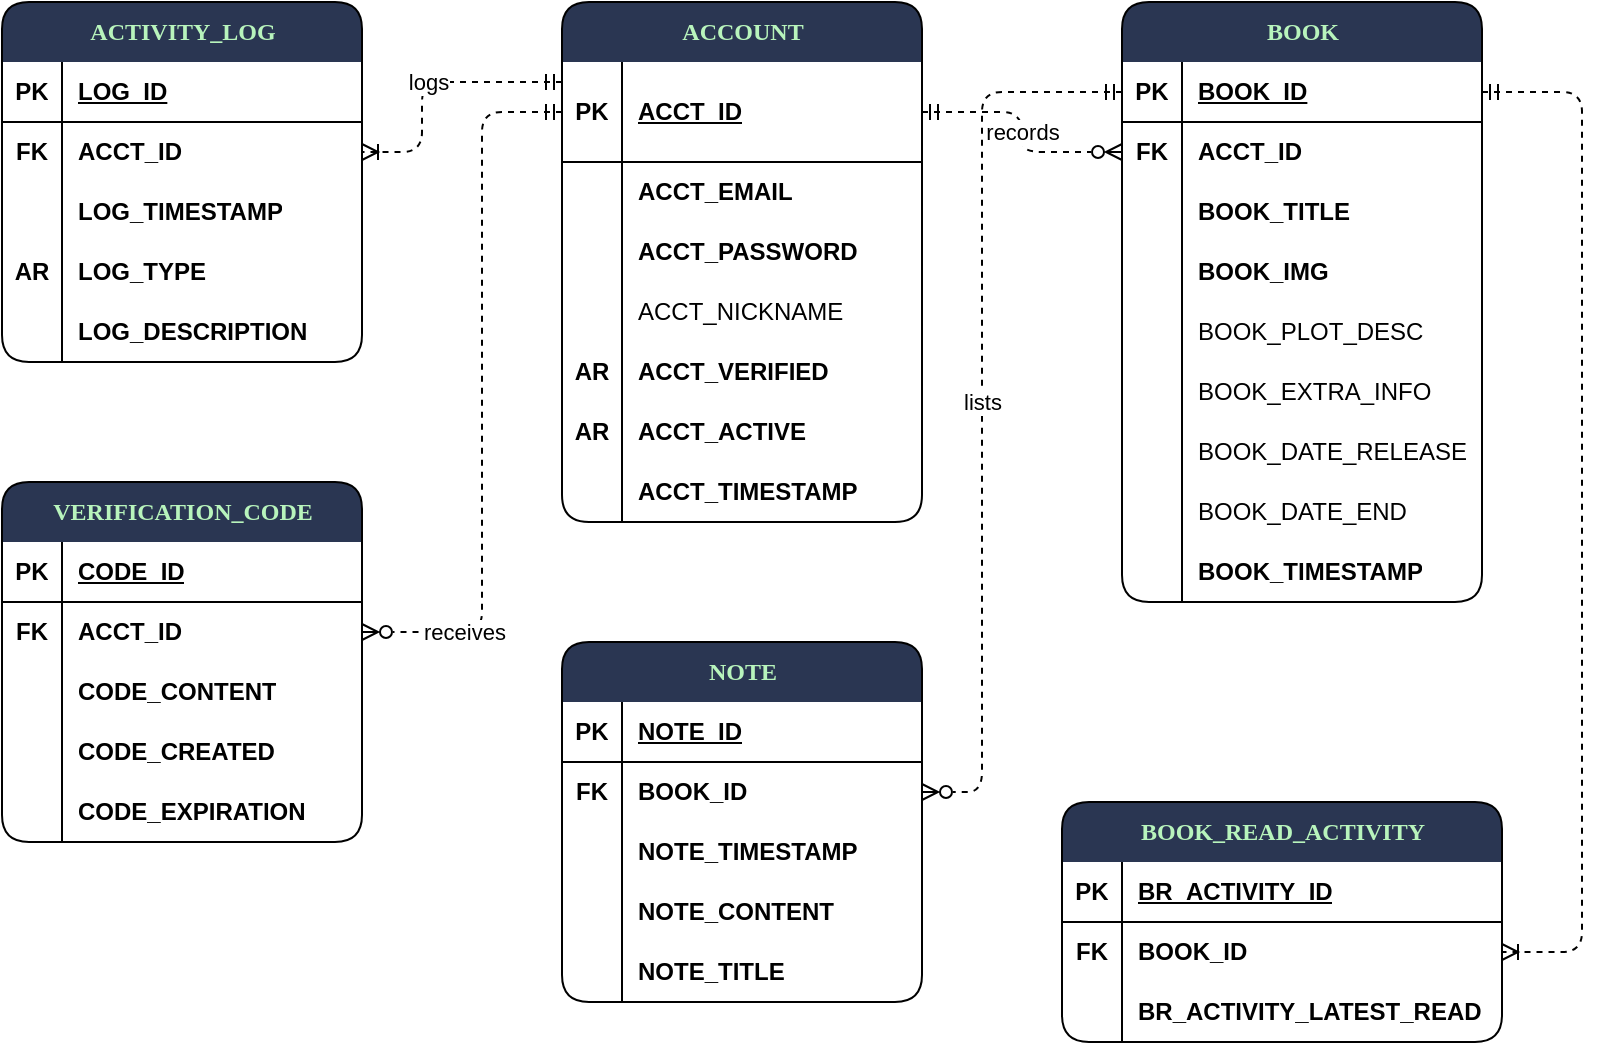 <mxfile version="28.0.9">
  <diagram name="Page-1" id="4rOthq3Gf1K_89cz8c5n">
    <mxGraphModel dx="1426" dy="749" grid="1" gridSize="10" guides="1" tooltips="1" connect="1" arrows="1" fold="1" page="1" pageScale="1" pageWidth="850" pageHeight="1100" math="0" shadow="0">
      <root>
        <mxCell id="0" />
        <mxCell id="1" parent="0" />
        <mxCell id="Sska3qX-rQWw_iCQajNb-1" value="ACCOUNT" style="shape=table;startSize=30;container=1;collapsible=1;childLayout=tableLayout;fixedRows=1;rowLines=0;fontStyle=1;align=center;resizeLast=1;html=1;fillColor=#2A3652;fontColor=#B8F4BC;labelBackgroundColor=none;labelBorderColor=none;swimlaneFillColor=none;rounded=1;shadow=0;fillStyle=solid;swimlaneLine=0;fontFamily=Poppins;fontSource=https%3A%2F%2Ffonts.googleapis.com%2Fcss%3Ffamily%3DPoppins;" parent="1" vertex="1">
          <mxGeometry x="320" y="40" width="180" height="260" as="geometry" />
        </mxCell>
        <mxCell id="Sska3qX-rQWw_iCQajNb-2" value="" style="shape=tableRow;horizontal=0;startSize=0;swimlaneHead=0;swimlaneBody=0;fillColor=none;collapsible=0;dropTarget=0;points=[[0,0.5],[1,0.5]];portConstraint=eastwest;top=0;left=0;right=0;bottom=1;swimlaneFillColor=none;" parent="Sska3qX-rQWw_iCQajNb-1" vertex="1">
          <mxGeometry y="30" width="180" height="50" as="geometry" />
        </mxCell>
        <mxCell id="Sska3qX-rQWw_iCQajNb-3" value="PK" style="shape=partialRectangle;connectable=0;fillColor=none;top=0;left=0;bottom=0;right=0;fontStyle=1;overflow=hidden;whiteSpace=wrap;html=1;swimlaneFillColor=none;" parent="Sska3qX-rQWw_iCQajNb-2" vertex="1">
          <mxGeometry width="30" height="50" as="geometry">
            <mxRectangle width="30" height="50" as="alternateBounds" />
          </mxGeometry>
        </mxCell>
        <mxCell id="Sska3qX-rQWw_iCQajNb-4" value="ACCT_ID" style="shape=partialRectangle;connectable=0;fillColor=none;top=0;left=0;bottom=0;right=0;align=left;spacingLeft=6;fontStyle=5;overflow=hidden;whiteSpace=wrap;html=1;swimlaneFillColor=none;" parent="Sska3qX-rQWw_iCQajNb-2" vertex="1">
          <mxGeometry x="30" width="150" height="50" as="geometry">
            <mxRectangle width="150" height="50" as="alternateBounds" />
          </mxGeometry>
        </mxCell>
        <mxCell id="Sska3qX-rQWw_iCQajNb-8" value="" style="shape=tableRow;horizontal=0;startSize=0;swimlaneHead=0;swimlaneBody=0;fillColor=none;collapsible=0;dropTarget=0;points=[[0,0.5],[1,0.5]];portConstraint=eastwest;top=0;left=0;right=0;bottom=0;swimlaneFillColor=none;" parent="Sska3qX-rQWw_iCQajNb-1" vertex="1">
          <mxGeometry y="80" width="180" height="30" as="geometry" />
        </mxCell>
        <mxCell id="Sska3qX-rQWw_iCQajNb-9" value="" style="shape=partialRectangle;connectable=0;fillColor=none;top=0;left=0;bottom=0;right=0;editable=1;overflow=hidden;whiteSpace=wrap;html=1;swimlaneFillColor=none;" parent="Sska3qX-rQWw_iCQajNb-8" vertex="1">
          <mxGeometry width="30" height="30" as="geometry">
            <mxRectangle width="30" height="30" as="alternateBounds" />
          </mxGeometry>
        </mxCell>
        <mxCell id="Sska3qX-rQWw_iCQajNb-10" value="ACCT_EMAIL" style="shape=partialRectangle;connectable=0;fillColor=none;top=0;left=0;bottom=0;right=0;align=left;spacingLeft=6;overflow=hidden;whiteSpace=wrap;html=1;swimlaneFillColor=none;fontStyle=1" parent="Sska3qX-rQWw_iCQajNb-8" vertex="1">
          <mxGeometry x="30" width="150" height="30" as="geometry">
            <mxRectangle width="150" height="30" as="alternateBounds" />
          </mxGeometry>
        </mxCell>
        <mxCell id="Sska3qX-rQWw_iCQajNb-11" value="" style="shape=tableRow;horizontal=0;startSize=0;swimlaneHead=0;swimlaneBody=0;fillColor=none;collapsible=0;dropTarget=0;points=[[0,0.5],[1,0.5]];portConstraint=eastwest;top=0;left=0;right=0;bottom=0;swimlaneFillColor=none;" parent="Sska3qX-rQWw_iCQajNb-1" vertex="1">
          <mxGeometry y="110" width="180" height="30" as="geometry" />
        </mxCell>
        <mxCell id="Sska3qX-rQWw_iCQajNb-12" value="" style="shape=partialRectangle;connectable=0;fillColor=none;top=0;left=0;bottom=0;right=0;editable=1;overflow=hidden;whiteSpace=wrap;html=1;swimlaneFillColor=none;" parent="Sska3qX-rQWw_iCQajNb-11" vertex="1">
          <mxGeometry width="30" height="30" as="geometry">
            <mxRectangle width="30" height="30" as="alternateBounds" />
          </mxGeometry>
        </mxCell>
        <mxCell id="Sska3qX-rQWw_iCQajNb-13" value="ACCT_PASSWORD" style="shape=partialRectangle;connectable=0;fillColor=none;top=0;left=0;bottom=0;right=0;align=left;spacingLeft=6;overflow=hidden;whiteSpace=wrap;html=1;swimlaneFillColor=none;fontStyle=1" parent="Sska3qX-rQWw_iCQajNb-11" vertex="1">
          <mxGeometry x="30" width="150" height="30" as="geometry">
            <mxRectangle width="150" height="30" as="alternateBounds" />
          </mxGeometry>
        </mxCell>
        <mxCell id="Sska3qX-rQWw_iCQajNb-14" value="" style="shape=tableRow;horizontal=0;startSize=0;swimlaneHead=0;swimlaneBody=0;fillColor=none;collapsible=0;dropTarget=0;points=[[0,0.5],[1,0.5]];portConstraint=eastwest;top=0;left=0;right=0;bottom=0;swimlaneFillColor=none;fontStyle=1" parent="Sska3qX-rQWw_iCQajNb-1" vertex="1">
          <mxGeometry y="140" width="180" height="30" as="geometry" />
        </mxCell>
        <mxCell id="Sska3qX-rQWw_iCQajNb-15" value="" style="shape=partialRectangle;connectable=0;fillColor=none;top=0;left=0;bottom=0;right=0;editable=1;overflow=hidden;whiteSpace=wrap;html=1;swimlaneFillColor=none;" parent="Sska3qX-rQWw_iCQajNb-14" vertex="1">
          <mxGeometry width="30" height="30" as="geometry">
            <mxRectangle width="30" height="30" as="alternateBounds" />
          </mxGeometry>
        </mxCell>
        <mxCell id="Sska3qX-rQWw_iCQajNb-16" value="&lt;span style=&quot;font-weight: normal;&quot;&gt;ACCT_NICKNAME&lt;/span&gt;" style="shape=partialRectangle;connectable=0;fillColor=none;top=0;left=0;bottom=0;right=0;align=left;spacingLeft=6;overflow=hidden;whiteSpace=wrap;html=1;swimlaneFillColor=none;fontStyle=1" parent="Sska3qX-rQWw_iCQajNb-14" vertex="1">
          <mxGeometry x="30" width="150" height="30" as="geometry">
            <mxRectangle width="150" height="30" as="alternateBounds" />
          </mxGeometry>
        </mxCell>
        <mxCell id="Sska3qX-rQWw_iCQajNb-17" value="" style="shape=tableRow;horizontal=0;startSize=0;swimlaneHead=0;swimlaneBody=0;fillColor=none;collapsible=0;dropTarget=0;points=[[0,0.5],[1,0.5]];portConstraint=eastwest;top=0;left=0;right=0;bottom=0;swimlaneFillColor=none;" parent="Sska3qX-rQWw_iCQajNb-1" vertex="1">
          <mxGeometry y="170" width="180" height="30" as="geometry" />
        </mxCell>
        <mxCell id="Sska3qX-rQWw_iCQajNb-18" value="&lt;b&gt;AR&lt;/b&gt;" style="shape=partialRectangle;connectable=0;fillColor=none;top=0;left=0;bottom=0;right=0;editable=1;overflow=hidden;whiteSpace=wrap;html=1;swimlaneFillColor=none;" parent="Sska3qX-rQWw_iCQajNb-17" vertex="1">
          <mxGeometry width="30" height="30" as="geometry">
            <mxRectangle width="30" height="30" as="alternateBounds" />
          </mxGeometry>
        </mxCell>
        <mxCell id="Sska3qX-rQWw_iCQajNb-19" value="ACCT_VERIFIED" style="shape=partialRectangle;connectable=0;fillColor=none;top=0;left=0;bottom=0;right=0;align=left;spacingLeft=6;overflow=hidden;whiteSpace=wrap;html=1;swimlaneFillColor=none;fontStyle=1" parent="Sska3qX-rQWw_iCQajNb-17" vertex="1">
          <mxGeometry x="30" width="150" height="30" as="geometry">
            <mxRectangle width="150" height="30" as="alternateBounds" />
          </mxGeometry>
        </mxCell>
        <mxCell id="SPomypxkxBugIolyQQ_8-1" value="" style="shape=tableRow;horizontal=0;startSize=0;swimlaneHead=0;swimlaneBody=0;fillColor=none;collapsible=0;dropTarget=0;points=[[0,0.5],[1,0.5]];portConstraint=eastwest;top=0;left=0;right=0;bottom=0;swimlaneFillColor=none;" parent="Sska3qX-rQWw_iCQajNb-1" vertex="1">
          <mxGeometry y="200" width="180" height="30" as="geometry" />
        </mxCell>
        <mxCell id="SPomypxkxBugIolyQQ_8-2" value="&lt;b&gt;AR&lt;/b&gt;" style="shape=partialRectangle;connectable=0;fillColor=none;top=0;left=0;bottom=0;right=0;editable=1;overflow=hidden;whiteSpace=wrap;html=1;swimlaneFillColor=none;" parent="SPomypxkxBugIolyQQ_8-1" vertex="1">
          <mxGeometry width="30" height="30" as="geometry">
            <mxRectangle width="30" height="30" as="alternateBounds" />
          </mxGeometry>
        </mxCell>
        <mxCell id="SPomypxkxBugIolyQQ_8-3" value="ACCT_ACTIVE" style="shape=partialRectangle;connectable=0;fillColor=none;top=0;left=0;bottom=0;right=0;align=left;spacingLeft=6;overflow=hidden;whiteSpace=wrap;html=1;swimlaneFillColor=none;fontStyle=1" parent="SPomypxkxBugIolyQQ_8-1" vertex="1">
          <mxGeometry x="30" width="150" height="30" as="geometry">
            <mxRectangle width="150" height="30" as="alternateBounds" />
          </mxGeometry>
        </mxCell>
        <mxCell id="Sska3qX-rQWw_iCQajNb-20" value="" style="shape=tableRow;horizontal=0;startSize=0;swimlaneHead=0;swimlaneBody=0;fillColor=none;collapsible=0;dropTarget=0;points=[[0,0.5],[1,0.5]];portConstraint=eastwest;top=0;left=0;right=0;bottom=0;swimlaneFillColor=none;" parent="Sska3qX-rQWw_iCQajNb-1" vertex="1">
          <mxGeometry y="230" width="180" height="30" as="geometry" />
        </mxCell>
        <mxCell id="Sska3qX-rQWw_iCQajNb-21" value="" style="shape=partialRectangle;connectable=0;fillColor=none;top=0;left=0;bottom=0;right=0;editable=1;overflow=hidden;whiteSpace=wrap;html=1;swimlaneFillColor=none;" parent="Sska3qX-rQWw_iCQajNb-20" vertex="1">
          <mxGeometry width="30" height="30" as="geometry">
            <mxRectangle width="30" height="30" as="alternateBounds" />
          </mxGeometry>
        </mxCell>
        <mxCell id="Sska3qX-rQWw_iCQajNb-22" value="ACCT_TIMESTAMP" style="shape=partialRectangle;connectable=0;fillColor=none;top=0;left=0;bottom=0;right=0;align=left;spacingLeft=6;overflow=hidden;whiteSpace=wrap;html=1;swimlaneFillColor=none;fontStyle=1" parent="Sska3qX-rQWw_iCQajNb-20" vertex="1">
          <mxGeometry x="30" width="150" height="30" as="geometry">
            <mxRectangle width="150" height="30" as="alternateBounds" />
          </mxGeometry>
        </mxCell>
        <mxCell id="Sska3qX-rQWw_iCQajNb-32" value="VERIFICATION_CODE" style="shape=table;startSize=30;container=1;collapsible=1;childLayout=tableLayout;fixedRows=1;rowLines=0;fontStyle=1;align=center;resizeLast=1;html=1;fillColor=#2A3652;fontColor=#B8F4BC;labelBackgroundColor=none;labelBorderColor=none;swimlaneFillColor=none;rounded=1;shadow=0;fillStyle=solid;swimlaneLine=0;fontFamily=Poppins;fontSource=https%3A%2F%2Ffonts.googleapis.com%2Fcss%3Ffamily%3DPoppins;" parent="1" vertex="1">
          <mxGeometry x="40" y="280" width="180" height="180" as="geometry" />
        </mxCell>
        <mxCell id="Sska3qX-rQWw_iCQajNb-33" value="" style="shape=tableRow;horizontal=0;startSize=0;swimlaneHead=0;swimlaneBody=0;fillColor=none;collapsible=0;dropTarget=0;points=[[0,0.5],[1,0.5]];portConstraint=eastwest;top=0;left=0;right=0;bottom=1;swimlaneFillColor=none;" parent="Sska3qX-rQWw_iCQajNb-32" vertex="1">
          <mxGeometry y="30" width="180" height="30" as="geometry" />
        </mxCell>
        <mxCell id="Sska3qX-rQWw_iCQajNb-34" value="PK" style="shape=partialRectangle;connectable=0;fillColor=none;top=0;left=0;bottom=0;right=0;fontStyle=1;overflow=hidden;whiteSpace=wrap;html=1;swimlaneFillColor=none;" parent="Sska3qX-rQWw_iCQajNb-33" vertex="1">
          <mxGeometry width="30" height="30" as="geometry">
            <mxRectangle width="30" height="30" as="alternateBounds" />
          </mxGeometry>
        </mxCell>
        <mxCell id="Sska3qX-rQWw_iCQajNb-35" value="CODE_ID" style="shape=partialRectangle;connectable=0;fillColor=none;top=0;left=0;bottom=0;right=0;align=left;spacingLeft=6;fontStyle=5;overflow=hidden;whiteSpace=wrap;html=1;swimlaneFillColor=none;" parent="Sska3qX-rQWw_iCQajNb-33" vertex="1">
          <mxGeometry x="30" width="150" height="30" as="geometry">
            <mxRectangle width="150" height="30" as="alternateBounds" />
          </mxGeometry>
        </mxCell>
        <mxCell id="Sska3qX-rQWw_iCQajNb-36" value="" style="shape=tableRow;horizontal=0;startSize=0;swimlaneHead=0;swimlaneBody=0;fillColor=none;collapsible=0;dropTarget=0;points=[[0,0.5],[1,0.5]];portConstraint=eastwest;top=0;left=0;right=0;bottom=0;swimlaneFillColor=none;" parent="Sska3qX-rQWw_iCQajNb-32" vertex="1">
          <mxGeometry y="60" width="180" height="30" as="geometry" />
        </mxCell>
        <mxCell id="Sska3qX-rQWw_iCQajNb-37" value="&lt;b&gt;FK&lt;/b&gt;" style="shape=partialRectangle;connectable=0;fillColor=none;top=0;left=0;bottom=0;right=0;editable=1;overflow=hidden;whiteSpace=wrap;html=1;swimlaneFillColor=none;" parent="Sska3qX-rQWw_iCQajNb-36" vertex="1">
          <mxGeometry width="30" height="30" as="geometry">
            <mxRectangle width="30" height="30" as="alternateBounds" />
          </mxGeometry>
        </mxCell>
        <mxCell id="Sska3qX-rQWw_iCQajNb-38" value="&lt;b&gt;ACCT_ID&lt;/b&gt;" style="shape=partialRectangle;connectable=0;fillColor=none;top=0;left=0;bottom=0;right=0;align=left;spacingLeft=6;overflow=hidden;whiteSpace=wrap;html=1;swimlaneFillColor=none;" parent="Sska3qX-rQWw_iCQajNb-36" vertex="1">
          <mxGeometry x="30" width="150" height="30" as="geometry">
            <mxRectangle width="150" height="30" as="alternateBounds" />
          </mxGeometry>
        </mxCell>
        <mxCell id="Sska3qX-rQWw_iCQajNb-39" value="" style="shape=tableRow;horizontal=0;startSize=0;swimlaneHead=0;swimlaneBody=0;fillColor=none;collapsible=0;dropTarget=0;points=[[0,0.5],[1,0.5]];portConstraint=eastwest;top=0;left=0;right=0;bottom=0;swimlaneFillColor=none;" parent="Sska3qX-rQWw_iCQajNb-32" vertex="1">
          <mxGeometry y="90" width="180" height="30" as="geometry" />
        </mxCell>
        <mxCell id="Sska3qX-rQWw_iCQajNb-40" value="" style="shape=partialRectangle;connectable=0;fillColor=none;top=0;left=0;bottom=0;right=0;editable=1;overflow=hidden;whiteSpace=wrap;html=1;swimlaneFillColor=none;" parent="Sska3qX-rQWw_iCQajNb-39" vertex="1">
          <mxGeometry width="30" height="30" as="geometry">
            <mxRectangle width="30" height="30" as="alternateBounds" />
          </mxGeometry>
        </mxCell>
        <mxCell id="Sska3qX-rQWw_iCQajNb-41" value="CODE_CONTENT" style="shape=partialRectangle;connectable=0;fillColor=none;top=0;left=0;bottom=0;right=0;align=left;spacingLeft=6;overflow=hidden;whiteSpace=wrap;html=1;swimlaneFillColor=none;fontStyle=1" parent="Sska3qX-rQWw_iCQajNb-39" vertex="1">
          <mxGeometry x="30" width="150" height="30" as="geometry">
            <mxRectangle width="150" height="30" as="alternateBounds" />
          </mxGeometry>
        </mxCell>
        <mxCell id="Sska3qX-rQWw_iCQajNb-42" value="" style="shape=tableRow;horizontal=0;startSize=0;swimlaneHead=0;swimlaneBody=0;fillColor=none;collapsible=0;dropTarget=0;points=[[0,0.5],[1,0.5]];portConstraint=eastwest;top=0;left=0;right=0;bottom=0;swimlaneFillColor=none;" parent="Sska3qX-rQWw_iCQajNb-32" vertex="1">
          <mxGeometry y="120" width="180" height="30" as="geometry" />
        </mxCell>
        <mxCell id="Sska3qX-rQWw_iCQajNb-43" value="" style="shape=partialRectangle;connectable=0;fillColor=none;top=0;left=0;bottom=0;right=0;editable=1;overflow=hidden;whiteSpace=wrap;html=1;swimlaneFillColor=none;" parent="Sska3qX-rQWw_iCQajNb-42" vertex="1">
          <mxGeometry width="30" height="30" as="geometry">
            <mxRectangle width="30" height="30" as="alternateBounds" />
          </mxGeometry>
        </mxCell>
        <mxCell id="Sska3qX-rQWw_iCQajNb-44" value="&lt;b&gt;CODE_CREATED&lt;/b&gt;" style="shape=partialRectangle;connectable=0;fillColor=none;top=0;left=0;bottom=0;right=0;align=left;spacingLeft=6;overflow=hidden;whiteSpace=wrap;html=1;swimlaneFillColor=none;fontStyle=0" parent="Sska3qX-rQWw_iCQajNb-42" vertex="1">
          <mxGeometry x="30" width="150" height="30" as="geometry">
            <mxRectangle width="150" height="30" as="alternateBounds" />
          </mxGeometry>
        </mxCell>
        <mxCell id="Sska3qX-rQWw_iCQajNb-45" value="" style="shape=tableRow;horizontal=0;startSize=0;swimlaneHead=0;swimlaneBody=0;fillColor=none;collapsible=0;dropTarget=0;points=[[0,0.5],[1,0.5]];portConstraint=eastwest;top=0;left=0;right=0;bottom=0;swimlaneFillColor=none;" parent="Sska3qX-rQWw_iCQajNb-32" vertex="1">
          <mxGeometry y="150" width="180" height="30" as="geometry" />
        </mxCell>
        <mxCell id="Sska3qX-rQWw_iCQajNb-46" value="" style="shape=partialRectangle;connectable=0;fillColor=none;top=0;left=0;bottom=0;right=0;editable=1;overflow=hidden;whiteSpace=wrap;html=1;swimlaneFillColor=none;" parent="Sska3qX-rQWw_iCQajNb-45" vertex="1">
          <mxGeometry width="30" height="30" as="geometry">
            <mxRectangle width="30" height="30" as="alternateBounds" />
          </mxGeometry>
        </mxCell>
        <mxCell id="Sska3qX-rQWw_iCQajNb-47" value="CODE_EXPIRATION" style="shape=partialRectangle;connectable=0;fillColor=none;top=0;left=0;bottom=0;right=0;align=left;spacingLeft=6;overflow=hidden;whiteSpace=wrap;html=1;swimlaneFillColor=none;fontStyle=1" parent="Sska3qX-rQWw_iCQajNb-45" vertex="1">
          <mxGeometry x="30" width="150" height="30" as="geometry">
            <mxRectangle width="150" height="30" as="alternateBounds" />
          </mxGeometry>
        </mxCell>
        <mxCell id="Sska3qX-rQWw_iCQajNb-82" value="ACTIVITY_LOG" style="shape=table;startSize=30;container=1;collapsible=1;childLayout=tableLayout;fixedRows=1;rowLines=0;fontStyle=1;align=center;resizeLast=1;html=1;fillColor=#2A3652;fontColor=#B8F4BC;labelBackgroundColor=none;labelBorderColor=none;swimlaneFillColor=none;rounded=1;shadow=0;fillStyle=solid;swimlaneLine=0;fontFamily=Poppins;fontSource=https%3A%2F%2Ffonts.googleapis.com%2Fcss%3Ffamily%3DPoppins;" parent="1" vertex="1">
          <mxGeometry x="40" y="40" width="180" height="180" as="geometry" />
        </mxCell>
        <mxCell id="Sska3qX-rQWw_iCQajNb-83" value="" style="shape=tableRow;horizontal=0;startSize=0;swimlaneHead=0;swimlaneBody=0;fillColor=none;collapsible=0;dropTarget=0;points=[[0,0.5],[1,0.5]];portConstraint=eastwest;top=0;left=0;right=0;bottom=1;swimlaneFillColor=none;" parent="Sska3qX-rQWw_iCQajNb-82" vertex="1">
          <mxGeometry y="30" width="180" height="30" as="geometry" />
        </mxCell>
        <mxCell id="Sska3qX-rQWw_iCQajNb-84" value="PK" style="shape=partialRectangle;connectable=0;fillColor=none;top=0;left=0;bottom=0;right=0;fontStyle=1;overflow=hidden;whiteSpace=wrap;html=1;swimlaneFillColor=none;" parent="Sska3qX-rQWw_iCQajNb-83" vertex="1">
          <mxGeometry width="30" height="30" as="geometry">
            <mxRectangle width="30" height="30" as="alternateBounds" />
          </mxGeometry>
        </mxCell>
        <mxCell id="Sska3qX-rQWw_iCQajNb-85" value="LOG_ID" style="shape=partialRectangle;connectable=0;fillColor=none;top=0;left=0;bottom=0;right=0;align=left;spacingLeft=6;fontStyle=5;overflow=hidden;whiteSpace=wrap;html=1;swimlaneFillColor=none;" parent="Sska3qX-rQWw_iCQajNb-83" vertex="1">
          <mxGeometry x="30" width="150" height="30" as="geometry">
            <mxRectangle width="150" height="30" as="alternateBounds" />
          </mxGeometry>
        </mxCell>
        <mxCell id="Sska3qX-rQWw_iCQajNb-86" value="" style="shape=tableRow;horizontal=0;startSize=0;swimlaneHead=0;swimlaneBody=0;fillColor=none;collapsible=0;dropTarget=0;points=[[0,0.5],[1,0.5]];portConstraint=eastwest;top=0;left=0;right=0;bottom=0;swimlaneFillColor=none;" parent="Sska3qX-rQWw_iCQajNb-82" vertex="1">
          <mxGeometry y="60" width="180" height="30" as="geometry" />
        </mxCell>
        <mxCell id="Sska3qX-rQWw_iCQajNb-87" value="&lt;b&gt;FK&lt;/b&gt;" style="shape=partialRectangle;connectable=0;fillColor=none;top=0;left=0;bottom=0;right=0;editable=1;overflow=hidden;whiteSpace=wrap;html=1;swimlaneFillColor=none;" parent="Sska3qX-rQWw_iCQajNb-86" vertex="1">
          <mxGeometry width="30" height="30" as="geometry">
            <mxRectangle width="30" height="30" as="alternateBounds" />
          </mxGeometry>
        </mxCell>
        <mxCell id="Sska3qX-rQWw_iCQajNb-88" value="&lt;b&gt;ACCT_ID&lt;/b&gt;" style="shape=partialRectangle;connectable=0;fillColor=none;top=0;left=0;bottom=0;right=0;align=left;spacingLeft=6;overflow=hidden;whiteSpace=wrap;html=1;swimlaneFillColor=none;" parent="Sska3qX-rQWw_iCQajNb-86" vertex="1">
          <mxGeometry x="30" width="150" height="30" as="geometry">
            <mxRectangle width="150" height="30" as="alternateBounds" />
          </mxGeometry>
        </mxCell>
        <mxCell id="Sska3qX-rQWw_iCQajNb-89" value="" style="shape=tableRow;horizontal=0;startSize=0;swimlaneHead=0;swimlaneBody=0;fillColor=none;collapsible=0;dropTarget=0;points=[[0,0.5],[1,0.5]];portConstraint=eastwest;top=0;left=0;right=0;bottom=0;swimlaneFillColor=none;" parent="Sska3qX-rQWw_iCQajNb-82" vertex="1">
          <mxGeometry y="90" width="180" height="30" as="geometry" />
        </mxCell>
        <mxCell id="Sska3qX-rQWw_iCQajNb-90" value="" style="shape=partialRectangle;connectable=0;fillColor=none;top=0;left=0;bottom=0;right=0;editable=1;overflow=hidden;whiteSpace=wrap;html=1;swimlaneFillColor=none;" parent="Sska3qX-rQWw_iCQajNb-89" vertex="1">
          <mxGeometry width="30" height="30" as="geometry">
            <mxRectangle width="30" height="30" as="alternateBounds" />
          </mxGeometry>
        </mxCell>
        <mxCell id="Sska3qX-rQWw_iCQajNb-91" value="LOG_TIMESTAMP" style="shape=partialRectangle;connectable=0;fillColor=none;top=0;left=0;bottom=0;right=0;align=left;spacingLeft=6;overflow=hidden;whiteSpace=wrap;html=1;swimlaneFillColor=none;fontStyle=1" parent="Sska3qX-rQWw_iCQajNb-89" vertex="1">
          <mxGeometry x="30" width="150" height="30" as="geometry">
            <mxRectangle width="150" height="30" as="alternateBounds" />
          </mxGeometry>
        </mxCell>
        <mxCell id="Sska3qX-rQWw_iCQajNb-92" value="" style="shape=tableRow;horizontal=0;startSize=0;swimlaneHead=0;swimlaneBody=0;fillColor=none;collapsible=0;dropTarget=0;points=[[0,0.5],[1,0.5]];portConstraint=eastwest;top=0;left=0;right=0;bottom=0;swimlaneFillColor=none;" parent="Sska3qX-rQWw_iCQajNb-82" vertex="1">
          <mxGeometry y="120" width="180" height="30" as="geometry" />
        </mxCell>
        <mxCell id="Sska3qX-rQWw_iCQajNb-93" value="&lt;b&gt;AR&lt;/b&gt;" style="shape=partialRectangle;connectable=0;fillColor=none;top=0;left=0;bottom=0;right=0;editable=1;overflow=hidden;whiteSpace=wrap;html=1;swimlaneFillColor=none;" parent="Sska3qX-rQWw_iCQajNb-92" vertex="1">
          <mxGeometry width="30" height="30" as="geometry">
            <mxRectangle width="30" height="30" as="alternateBounds" />
          </mxGeometry>
        </mxCell>
        <mxCell id="Sska3qX-rQWw_iCQajNb-94" value="&lt;b&gt;LOG_TYPE&lt;/b&gt;" style="shape=partialRectangle;connectable=0;fillColor=none;top=0;left=0;bottom=0;right=0;align=left;spacingLeft=6;overflow=hidden;whiteSpace=wrap;html=1;swimlaneFillColor=none;fontStyle=0" parent="Sska3qX-rQWw_iCQajNb-92" vertex="1">
          <mxGeometry x="30" width="150" height="30" as="geometry">
            <mxRectangle width="150" height="30" as="alternateBounds" />
          </mxGeometry>
        </mxCell>
        <mxCell id="Sska3qX-rQWw_iCQajNb-95" value="" style="shape=tableRow;horizontal=0;startSize=0;swimlaneHead=0;swimlaneBody=0;fillColor=none;collapsible=0;dropTarget=0;points=[[0,0.5],[1,0.5]];portConstraint=eastwest;top=0;left=0;right=0;bottom=0;swimlaneFillColor=none;" parent="Sska3qX-rQWw_iCQajNb-82" vertex="1">
          <mxGeometry y="150" width="180" height="30" as="geometry" />
        </mxCell>
        <mxCell id="Sska3qX-rQWw_iCQajNb-96" value="" style="shape=partialRectangle;connectable=0;fillColor=none;top=0;left=0;bottom=0;right=0;editable=1;overflow=hidden;whiteSpace=wrap;html=1;swimlaneFillColor=none;" parent="Sska3qX-rQWw_iCQajNb-95" vertex="1">
          <mxGeometry width="30" height="30" as="geometry">
            <mxRectangle width="30" height="30" as="alternateBounds" />
          </mxGeometry>
        </mxCell>
        <mxCell id="Sska3qX-rQWw_iCQajNb-97" value="LOG_DESCRIPTION" style="shape=partialRectangle;connectable=0;fillColor=none;top=0;left=0;bottom=0;right=0;align=left;spacingLeft=6;overflow=hidden;whiteSpace=wrap;html=1;swimlaneFillColor=none;fontStyle=1" parent="Sska3qX-rQWw_iCQajNb-95" vertex="1">
          <mxGeometry x="30" width="150" height="30" as="geometry">
            <mxRectangle width="150" height="30" as="alternateBounds" />
          </mxGeometry>
        </mxCell>
        <mxCell id="Sska3qX-rQWw_iCQajNb-98" value="BOOK" style="shape=table;startSize=30;container=1;collapsible=1;childLayout=tableLayout;fixedRows=1;rowLines=0;fontStyle=1;align=center;resizeLast=1;html=1;fillColor=#2A3652;fontColor=#B8F4BC;labelBackgroundColor=none;labelBorderColor=none;swimlaneFillColor=none;rounded=1;shadow=0;fillStyle=solid;swimlaneLine=0;fontFamily=Poppins;fontSource=https%3A%2F%2Ffonts.googleapis.com%2Fcss%3Ffamily%3DPoppins;" parent="1" vertex="1">
          <mxGeometry x="600" y="40" width="180" height="300" as="geometry" />
        </mxCell>
        <mxCell id="Sska3qX-rQWw_iCQajNb-99" value="" style="shape=tableRow;horizontal=0;startSize=0;swimlaneHead=0;swimlaneBody=0;fillColor=none;collapsible=0;dropTarget=0;points=[[0,0.5],[1,0.5]];portConstraint=eastwest;top=0;left=0;right=0;bottom=1;swimlaneFillColor=none;" parent="Sska3qX-rQWw_iCQajNb-98" vertex="1">
          <mxGeometry y="30" width="180" height="30" as="geometry" />
        </mxCell>
        <mxCell id="Sska3qX-rQWw_iCQajNb-100" value="PK" style="shape=partialRectangle;connectable=0;fillColor=none;top=0;left=0;bottom=0;right=0;fontStyle=1;overflow=hidden;whiteSpace=wrap;html=1;swimlaneFillColor=none;" parent="Sska3qX-rQWw_iCQajNb-99" vertex="1">
          <mxGeometry width="30" height="30" as="geometry">
            <mxRectangle width="30" height="30" as="alternateBounds" />
          </mxGeometry>
        </mxCell>
        <mxCell id="Sska3qX-rQWw_iCQajNb-101" value="BOOK_ID" style="shape=partialRectangle;connectable=0;fillColor=none;top=0;left=0;bottom=0;right=0;align=left;spacingLeft=6;fontStyle=5;overflow=hidden;whiteSpace=wrap;html=1;swimlaneFillColor=none;" parent="Sska3qX-rQWw_iCQajNb-99" vertex="1">
          <mxGeometry x="30" width="150" height="30" as="geometry">
            <mxRectangle width="150" height="30" as="alternateBounds" />
          </mxGeometry>
        </mxCell>
        <mxCell id="Sska3qX-rQWw_iCQajNb-102" value="" style="shape=tableRow;horizontal=0;startSize=0;swimlaneHead=0;swimlaneBody=0;fillColor=none;collapsible=0;dropTarget=0;points=[[0,0.5],[1,0.5]];portConstraint=eastwest;top=0;left=0;right=0;bottom=0;swimlaneFillColor=none;" parent="Sska3qX-rQWw_iCQajNb-98" vertex="1">
          <mxGeometry y="60" width="180" height="30" as="geometry" />
        </mxCell>
        <mxCell id="Sska3qX-rQWw_iCQajNb-103" value="&lt;b&gt;FK&lt;/b&gt;" style="shape=partialRectangle;connectable=0;fillColor=none;top=0;left=0;bottom=0;right=0;editable=1;overflow=hidden;whiteSpace=wrap;html=1;swimlaneFillColor=none;" parent="Sska3qX-rQWw_iCQajNb-102" vertex="1">
          <mxGeometry width="30" height="30" as="geometry">
            <mxRectangle width="30" height="30" as="alternateBounds" />
          </mxGeometry>
        </mxCell>
        <mxCell id="Sska3qX-rQWw_iCQajNb-104" value="&lt;b&gt;ACCT_ID&lt;/b&gt;" style="shape=partialRectangle;connectable=0;fillColor=none;top=0;left=0;bottom=0;right=0;align=left;spacingLeft=6;overflow=hidden;whiteSpace=wrap;html=1;swimlaneFillColor=none;" parent="Sska3qX-rQWw_iCQajNb-102" vertex="1">
          <mxGeometry x="30" width="150" height="30" as="geometry">
            <mxRectangle width="150" height="30" as="alternateBounds" />
          </mxGeometry>
        </mxCell>
        <mxCell id="Sska3qX-rQWw_iCQajNb-105" value="" style="shape=tableRow;horizontal=0;startSize=0;swimlaneHead=0;swimlaneBody=0;fillColor=none;collapsible=0;dropTarget=0;points=[[0,0.5],[1,0.5]];portConstraint=eastwest;top=0;left=0;right=0;bottom=0;swimlaneFillColor=none;" parent="Sska3qX-rQWw_iCQajNb-98" vertex="1">
          <mxGeometry y="90" width="180" height="30" as="geometry" />
        </mxCell>
        <mxCell id="Sska3qX-rQWw_iCQajNb-106" value="" style="shape=partialRectangle;connectable=0;fillColor=none;top=0;left=0;bottom=0;right=0;editable=1;overflow=hidden;whiteSpace=wrap;html=1;swimlaneFillColor=none;" parent="Sska3qX-rQWw_iCQajNb-105" vertex="1">
          <mxGeometry width="30" height="30" as="geometry">
            <mxRectangle width="30" height="30" as="alternateBounds" />
          </mxGeometry>
        </mxCell>
        <mxCell id="Sska3qX-rQWw_iCQajNb-107" value="BOOK_TITLE" style="shape=partialRectangle;connectable=0;fillColor=none;top=0;left=0;bottom=0;right=0;align=left;spacingLeft=6;overflow=hidden;whiteSpace=wrap;html=1;swimlaneFillColor=none;fontStyle=1" parent="Sska3qX-rQWw_iCQajNb-105" vertex="1">
          <mxGeometry x="30" width="150" height="30" as="geometry">
            <mxRectangle width="150" height="30" as="alternateBounds" />
          </mxGeometry>
        </mxCell>
        <mxCell id="Sska3qX-rQWw_iCQajNb-108" value="" style="shape=tableRow;horizontal=0;startSize=0;swimlaneHead=0;swimlaneBody=0;fillColor=none;collapsible=0;dropTarget=0;points=[[0,0.5],[1,0.5]];portConstraint=eastwest;top=0;left=0;right=0;bottom=0;swimlaneFillColor=none;" parent="Sska3qX-rQWw_iCQajNb-98" vertex="1">
          <mxGeometry y="120" width="180" height="30" as="geometry" />
        </mxCell>
        <mxCell id="Sska3qX-rQWw_iCQajNb-109" value="" style="shape=partialRectangle;connectable=0;fillColor=none;top=0;left=0;bottom=0;right=0;editable=1;overflow=hidden;whiteSpace=wrap;html=1;swimlaneFillColor=none;" parent="Sska3qX-rQWw_iCQajNb-108" vertex="1">
          <mxGeometry width="30" height="30" as="geometry">
            <mxRectangle width="30" height="30" as="alternateBounds" />
          </mxGeometry>
        </mxCell>
        <mxCell id="Sska3qX-rQWw_iCQajNb-110" value="&lt;b&gt;BOOK_IMG&lt;/b&gt;" style="shape=partialRectangle;connectable=0;fillColor=none;top=0;left=0;bottom=0;right=0;align=left;spacingLeft=6;overflow=hidden;whiteSpace=wrap;html=1;swimlaneFillColor=none;fontStyle=0" parent="Sska3qX-rQWw_iCQajNb-108" vertex="1">
          <mxGeometry x="30" width="150" height="30" as="geometry">
            <mxRectangle width="150" height="30" as="alternateBounds" />
          </mxGeometry>
        </mxCell>
        <mxCell id="Sska3qX-rQWw_iCQajNb-111" value="" style="shape=tableRow;horizontal=0;startSize=0;swimlaneHead=0;swimlaneBody=0;fillColor=none;collapsible=0;dropTarget=0;points=[[0,0.5],[1,0.5]];portConstraint=eastwest;top=0;left=0;right=0;bottom=0;swimlaneFillColor=none;" parent="Sska3qX-rQWw_iCQajNb-98" vertex="1">
          <mxGeometry y="150" width="180" height="30" as="geometry" />
        </mxCell>
        <mxCell id="Sska3qX-rQWw_iCQajNb-112" value="" style="shape=partialRectangle;connectable=0;fillColor=none;top=0;left=0;bottom=0;right=0;editable=1;overflow=hidden;whiteSpace=wrap;html=1;swimlaneFillColor=none;" parent="Sska3qX-rQWw_iCQajNb-111" vertex="1">
          <mxGeometry width="30" height="30" as="geometry">
            <mxRectangle width="30" height="30" as="alternateBounds" />
          </mxGeometry>
        </mxCell>
        <mxCell id="Sska3qX-rQWw_iCQajNb-113" value="BOOK_PLOT_DESC" style="shape=partialRectangle;connectable=0;fillColor=none;top=0;left=0;bottom=0;right=0;align=left;spacingLeft=6;overflow=hidden;whiteSpace=wrap;html=1;swimlaneFillColor=none;fontStyle=0" parent="Sska3qX-rQWw_iCQajNb-111" vertex="1">
          <mxGeometry x="30" width="150" height="30" as="geometry">
            <mxRectangle width="150" height="30" as="alternateBounds" />
          </mxGeometry>
        </mxCell>
        <mxCell id="Sska3qX-rQWw_iCQajNb-114" value="" style="shape=tableRow;horizontal=0;startSize=0;swimlaneHead=0;swimlaneBody=0;fillColor=none;collapsible=0;dropTarget=0;points=[[0,0.5],[1,0.5]];portConstraint=eastwest;top=0;left=0;right=0;bottom=0;swimlaneFillColor=none;" parent="Sska3qX-rQWw_iCQajNb-98" vertex="1">
          <mxGeometry y="180" width="180" height="30" as="geometry" />
        </mxCell>
        <mxCell id="Sska3qX-rQWw_iCQajNb-115" value="" style="shape=partialRectangle;connectable=0;fillColor=none;top=0;left=0;bottom=0;right=0;editable=1;overflow=hidden;whiteSpace=wrap;html=1;swimlaneFillColor=none;" parent="Sska3qX-rQWw_iCQajNb-114" vertex="1">
          <mxGeometry width="30" height="30" as="geometry">
            <mxRectangle width="30" height="30" as="alternateBounds" />
          </mxGeometry>
        </mxCell>
        <mxCell id="Sska3qX-rQWw_iCQajNb-116" value="BOOK_EXTRA_INFO" style="shape=partialRectangle;connectable=0;fillColor=none;top=0;left=0;bottom=0;right=0;align=left;spacingLeft=6;overflow=hidden;whiteSpace=wrap;html=1;swimlaneFillColor=none;fontStyle=0" parent="Sska3qX-rQWw_iCQajNb-114" vertex="1">
          <mxGeometry x="30" width="150" height="30" as="geometry">
            <mxRectangle width="150" height="30" as="alternateBounds" />
          </mxGeometry>
        </mxCell>
        <mxCell id="Sska3qX-rQWw_iCQajNb-117" value="" style="shape=tableRow;horizontal=0;startSize=0;swimlaneHead=0;swimlaneBody=0;fillColor=none;collapsible=0;dropTarget=0;points=[[0,0.5],[1,0.5]];portConstraint=eastwest;top=0;left=0;right=0;bottom=0;swimlaneFillColor=none;" parent="Sska3qX-rQWw_iCQajNb-98" vertex="1">
          <mxGeometry y="210" width="180" height="30" as="geometry" />
        </mxCell>
        <mxCell id="Sska3qX-rQWw_iCQajNb-118" value="" style="shape=partialRectangle;connectable=0;fillColor=none;top=0;left=0;bottom=0;right=0;editable=1;overflow=hidden;whiteSpace=wrap;html=1;swimlaneFillColor=none;" parent="Sska3qX-rQWw_iCQajNb-117" vertex="1">
          <mxGeometry width="30" height="30" as="geometry">
            <mxRectangle width="30" height="30" as="alternateBounds" />
          </mxGeometry>
        </mxCell>
        <mxCell id="Sska3qX-rQWw_iCQajNb-119" value="&lt;span&gt;BOOK_DATE_RELEASE&lt;/span&gt;" style="shape=partialRectangle;connectable=0;fillColor=none;top=0;left=0;bottom=0;right=0;align=left;spacingLeft=6;overflow=hidden;whiteSpace=wrap;html=1;swimlaneFillColor=none;fontStyle=0" parent="Sska3qX-rQWw_iCQajNb-117" vertex="1">
          <mxGeometry x="30" width="150" height="30" as="geometry">
            <mxRectangle width="150" height="30" as="alternateBounds" />
          </mxGeometry>
        </mxCell>
        <mxCell id="Sska3qX-rQWw_iCQajNb-120" value="" style="shape=tableRow;horizontal=0;startSize=0;swimlaneHead=0;swimlaneBody=0;fillColor=none;collapsible=0;dropTarget=0;points=[[0,0.5],[1,0.5]];portConstraint=eastwest;top=0;left=0;right=0;bottom=0;swimlaneFillColor=none;" parent="Sska3qX-rQWw_iCQajNb-98" vertex="1">
          <mxGeometry y="240" width="180" height="30" as="geometry" />
        </mxCell>
        <mxCell id="Sska3qX-rQWw_iCQajNb-121" value="" style="shape=partialRectangle;connectable=0;fillColor=none;top=0;left=0;bottom=0;right=0;editable=1;overflow=hidden;whiteSpace=wrap;html=1;swimlaneFillColor=none;" parent="Sska3qX-rQWw_iCQajNb-120" vertex="1">
          <mxGeometry width="30" height="30" as="geometry">
            <mxRectangle width="30" height="30" as="alternateBounds" />
          </mxGeometry>
        </mxCell>
        <mxCell id="Sska3qX-rQWw_iCQajNb-122" value="BOOK_DATE_END" style="shape=partialRectangle;connectable=0;fillColor=none;top=0;left=0;bottom=0;right=0;align=left;spacingLeft=6;overflow=hidden;whiteSpace=wrap;html=1;swimlaneFillColor=none;fontStyle=0" parent="Sska3qX-rQWw_iCQajNb-120" vertex="1">
          <mxGeometry x="30" width="150" height="30" as="geometry">
            <mxRectangle width="150" height="30" as="alternateBounds" />
          </mxGeometry>
        </mxCell>
        <mxCell id="-PTd9EHShiAINQtsC9NG-1" value="" style="shape=tableRow;horizontal=0;startSize=0;swimlaneHead=0;swimlaneBody=0;fillColor=none;collapsible=0;dropTarget=0;points=[[0,0.5],[1,0.5]];portConstraint=eastwest;top=0;left=0;right=0;bottom=0;swimlaneFillColor=none;" parent="Sska3qX-rQWw_iCQajNb-98" vertex="1">
          <mxGeometry y="270" width="180" height="30" as="geometry" />
        </mxCell>
        <mxCell id="-PTd9EHShiAINQtsC9NG-2" value="" style="shape=partialRectangle;connectable=0;fillColor=none;top=0;left=0;bottom=0;right=0;editable=1;overflow=hidden;whiteSpace=wrap;html=1;swimlaneFillColor=none;" parent="-PTd9EHShiAINQtsC9NG-1" vertex="1">
          <mxGeometry width="30" height="30" as="geometry">
            <mxRectangle width="30" height="30" as="alternateBounds" />
          </mxGeometry>
        </mxCell>
        <mxCell id="-PTd9EHShiAINQtsC9NG-3" value="&lt;span&gt;&lt;b&gt;BOOK_TIMESTAMP&lt;/b&gt;&lt;/span&gt;" style="shape=partialRectangle;connectable=0;fillColor=none;top=0;left=0;bottom=0;right=0;align=left;spacingLeft=6;overflow=hidden;whiteSpace=wrap;html=1;swimlaneFillColor=none;fontStyle=0" parent="-PTd9EHShiAINQtsC9NG-1" vertex="1">
          <mxGeometry x="30" width="150" height="30" as="geometry">
            <mxRectangle width="150" height="30" as="alternateBounds" />
          </mxGeometry>
        </mxCell>
        <mxCell id="Sska3qX-rQWw_iCQajNb-128" value="logs" style="edgeStyle=orthogonalEdgeStyle;rounded=1;orthogonalLoop=1;jettySize=auto;html=1;entryX=1;entryY=0.5;entryDx=0;entryDy=0;curved=0;endArrow=ERoneToMany;endFill=0;dashed=1;startArrow=ERmandOne;startFill=0;" parent="1" source="Sska3qX-rQWw_iCQajNb-2" target="Sska3qX-rQWw_iCQajNb-86" edge="1">
          <mxGeometry relative="1" as="geometry">
            <Array as="points">
              <mxPoint x="250" y="80" />
              <mxPoint x="250" y="115" />
            </Array>
          </mxGeometry>
        </mxCell>
        <mxCell id="Sska3qX-rQWw_iCQajNb-129" value="receives" style="edgeStyle=orthogonalEdgeStyle;rounded=1;orthogonalLoop=1;jettySize=auto;html=1;entryX=1;entryY=0.5;entryDx=0;entryDy=0;curved=0;endArrow=ERzeroToMany;endFill=0;dashed=1;startArrow=ERmandOne;startFill=0;" parent="1" source="Sska3qX-rQWw_iCQajNb-2" target="Sska3qX-rQWw_iCQajNb-36" edge="1">
          <mxGeometry x="0.718" relative="1" as="geometry">
            <Array as="points">
              <mxPoint x="280" y="95" />
              <mxPoint x="280" y="355" />
            </Array>
            <mxPoint as="offset" />
          </mxGeometry>
        </mxCell>
        <mxCell id="Sska3qX-rQWw_iCQajNb-130" value="records" style="edgeStyle=orthogonalEdgeStyle;rounded=1;orthogonalLoop=1;jettySize=auto;html=1;entryX=0;entryY=0.5;entryDx=0;entryDy=0;curved=0;dashed=1;endArrow=ERzeroToMany;endFill=0;startArrow=ERmandOne;startFill=0;" parent="1" source="Sska3qX-rQWw_iCQajNb-2" target="Sska3qX-rQWw_iCQajNb-102" edge="1">
          <mxGeometry relative="1" as="geometry" />
        </mxCell>
        <mxCell id="-PTd9EHShiAINQtsC9NG-4" value="NOTE" style="shape=table;startSize=30;container=1;collapsible=1;childLayout=tableLayout;fixedRows=1;rowLines=0;fontStyle=1;align=center;resizeLast=1;html=1;fillColor=#2A3652;fontColor=#B8F4BC;labelBackgroundColor=none;labelBorderColor=none;swimlaneFillColor=none;rounded=1;shadow=0;fillStyle=solid;swimlaneLine=0;fontFamily=Poppins;fontSource=https%3A%2F%2Ffonts.googleapis.com%2Fcss%3Ffamily%3DPoppins;" parent="1" vertex="1">
          <mxGeometry x="320" y="360" width="180" height="180" as="geometry" />
        </mxCell>
        <mxCell id="-PTd9EHShiAINQtsC9NG-5" value="" style="shape=tableRow;horizontal=0;startSize=0;swimlaneHead=0;swimlaneBody=0;fillColor=none;collapsible=0;dropTarget=0;points=[[0,0.5],[1,0.5]];portConstraint=eastwest;top=0;left=0;right=0;bottom=1;swimlaneFillColor=none;" parent="-PTd9EHShiAINQtsC9NG-4" vertex="1">
          <mxGeometry y="30" width="180" height="30" as="geometry" />
        </mxCell>
        <mxCell id="-PTd9EHShiAINQtsC9NG-6" value="PK" style="shape=partialRectangle;connectable=0;fillColor=none;top=0;left=0;bottom=0;right=0;fontStyle=1;overflow=hidden;whiteSpace=wrap;html=1;swimlaneFillColor=none;" parent="-PTd9EHShiAINQtsC9NG-5" vertex="1">
          <mxGeometry width="30" height="30" as="geometry">
            <mxRectangle width="30" height="30" as="alternateBounds" />
          </mxGeometry>
        </mxCell>
        <mxCell id="-PTd9EHShiAINQtsC9NG-7" value="NOTE_ID" style="shape=partialRectangle;connectable=0;fillColor=none;top=0;left=0;bottom=0;right=0;align=left;spacingLeft=6;fontStyle=5;overflow=hidden;whiteSpace=wrap;html=1;swimlaneFillColor=none;" parent="-PTd9EHShiAINQtsC9NG-5" vertex="1">
          <mxGeometry x="30" width="150" height="30" as="geometry">
            <mxRectangle width="150" height="30" as="alternateBounds" />
          </mxGeometry>
        </mxCell>
        <mxCell id="-PTd9EHShiAINQtsC9NG-8" value="" style="shape=tableRow;horizontal=0;startSize=0;swimlaneHead=0;swimlaneBody=0;fillColor=none;collapsible=0;dropTarget=0;points=[[0,0.5],[1,0.5]];portConstraint=eastwest;top=0;left=0;right=0;bottom=0;swimlaneFillColor=none;" parent="-PTd9EHShiAINQtsC9NG-4" vertex="1">
          <mxGeometry y="60" width="180" height="30" as="geometry" />
        </mxCell>
        <mxCell id="-PTd9EHShiAINQtsC9NG-9" value="&lt;b&gt;FK&lt;/b&gt;" style="shape=partialRectangle;connectable=0;fillColor=none;top=0;left=0;bottom=0;right=0;editable=1;overflow=hidden;whiteSpace=wrap;html=1;swimlaneFillColor=none;" parent="-PTd9EHShiAINQtsC9NG-8" vertex="1">
          <mxGeometry width="30" height="30" as="geometry">
            <mxRectangle width="30" height="30" as="alternateBounds" />
          </mxGeometry>
        </mxCell>
        <mxCell id="-PTd9EHShiAINQtsC9NG-10" value="&lt;b&gt;BOOK_ID&lt;/b&gt;" style="shape=partialRectangle;connectable=0;fillColor=none;top=0;left=0;bottom=0;right=0;align=left;spacingLeft=6;overflow=hidden;whiteSpace=wrap;html=1;swimlaneFillColor=none;" parent="-PTd9EHShiAINQtsC9NG-8" vertex="1">
          <mxGeometry x="30" width="150" height="30" as="geometry">
            <mxRectangle width="150" height="30" as="alternateBounds" />
          </mxGeometry>
        </mxCell>
        <mxCell id="U3u77ZUNybsEDE1sIRtN-21" value="" style="shape=tableRow;horizontal=0;startSize=0;swimlaneHead=0;swimlaneBody=0;fillColor=none;collapsible=0;dropTarget=0;points=[[0,0.5],[1,0.5]];portConstraint=eastwest;top=0;left=0;right=0;bottom=0;swimlaneFillColor=none;" parent="-PTd9EHShiAINQtsC9NG-4" vertex="1">
          <mxGeometry y="90" width="180" height="30" as="geometry" />
        </mxCell>
        <mxCell id="U3u77ZUNybsEDE1sIRtN-22" value="" style="shape=partialRectangle;connectable=0;fillColor=none;top=0;left=0;bottom=0;right=0;editable=1;overflow=hidden;whiteSpace=wrap;html=1;swimlaneFillColor=none;" parent="U3u77ZUNybsEDE1sIRtN-21" vertex="1">
          <mxGeometry width="30" height="30" as="geometry">
            <mxRectangle width="30" height="30" as="alternateBounds" />
          </mxGeometry>
        </mxCell>
        <mxCell id="U3u77ZUNybsEDE1sIRtN-23" value="&lt;b&gt;NOTE_TIMESTAMP&lt;/b&gt;" style="shape=partialRectangle;connectable=0;fillColor=none;top=0;left=0;bottom=0;right=0;align=left;spacingLeft=6;overflow=hidden;whiteSpace=wrap;html=1;swimlaneFillColor=none;" parent="U3u77ZUNybsEDE1sIRtN-21" vertex="1">
          <mxGeometry x="30" width="150" height="30" as="geometry">
            <mxRectangle width="150" height="30" as="alternateBounds" />
          </mxGeometry>
        </mxCell>
        <mxCell id="U3u77ZUNybsEDE1sIRtN-24" value="" style="shape=tableRow;horizontal=0;startSize=0;swimlaneHead=0;swimlaneBody=0;fillColor=none;collapsible=0;dropTarget=0;points=[[0,0.5],[1,0.5]];portConstraint=eastwest;top=0;left=0;right=0;bottom=0;swimlaneFillColor=none;" parent="-PTd9EHShiAINQtsC9NG-4" vertex="1">
          <mxGeometry y="120" width="180" height="30" as="geometry" />
        </mxCell>
        <mxCell id="U3u77ZUNybsEDE1sIRtN-25" value="" style="shape=partialRectangle;connectable=0;fillColor=none;top=0;left=0;bottom=0;right=0;editable=1;overflow=hidden;whiteSpace=wrap;html=1;swimlaneFillColor=none;" parent="U3u77ZUNybsEDE1sIRtN-24" vertex="1">
          <mxGeometry width="30" height="30" as="geometry">
            <mxRectangle width="30" height="30" as="alternateBounds" />
          </mxGeometry>
        </mxCell>
        <mxCell id="U3u77ZUNybsEDE1sIRtN-26" value="&lt;b&gt;NOTE_CONTENT&lt;/b&gt;" style="shape=partialRectangle;connectable=0;fillColor=none;top=0;left=0;bottom=0;right=0;align=left;spacingLeft=6;overflow=hidden;whiteSpace=wrap;html=1;swimlaneFillColor=none;" parent="U3u77ZUNybsEDE1sIRtN-24" vertex="1">
          <mxGeometry x="30" width="150" height="30" as="geometry">
            <mxRectangle width="150" height="30" as="alternateBounds" />
          </mxGeometry>
        </mxCell>
        <mxCell id="U3u77ZUNybsEDE1sIRtN-27" value="" style="shape=tableRow;horizontal=0;startSize=0;swimlaneHead=0;swimlaneBody=0;fillColor=none;collapsible=0;dropTarget=0;points=[[0,0.5],[1,0.5]];portConstraint=eastwest;top=0;left=0;right=0;bottom=0;swimlaneFillColor=none;" parent="-PTd9EHShiAINQtsC9NG-4" vertex="1">
          <mxGeometry y="150" width="180" height="30" as="geometry" />
        </mxCell>
        <mxCell id="U3u77ZUNybsEDE1sIRtN-28" value="" style="shape=partialRectangle;connectable=0;fillColor=none;top=0;left=0;bottom=0;right=0;editable=1;overflow=hidden;whiteSpace=wrap;html=1;swimlaneFillColor=none;" parent="U3u77ZUNybsEDE1sIRtN-27" vertex="1">
          <mxGeometry width="30" height="30" as="geometry">
            <mxRectangle width="30" height="30" as="alternateBounds" />
          </mxGeometry>
        </mxCell>
        <mxCell id="U3u77ZUNybsEDE1sIRtN-29" value="&lt;b&gt;NOTE_TITLE&lt;/b&gt;" style="shape=partialRectangle;connectable=0;fillColor=none;top=0;left=0;bottom=0;right=0;align=left;spacingLeft=6;overflow=hidden;whiteSpace=wrap;html=1;swimlaneFillColor=none;" parent="U3u77ZUNybsEDE1sIRtN-27" vertex="1">
          <mxGeometry x="30" width="150" height="30" as="geometry">
            <mxRectangle width="150" height="30" as="alternateBounds" />
          </mxGeometry>
        </mxCell>
        <mxCell id="-PTd9EHShiAINQtsC9NG-38" value="lists" style="edgeStyle=orthogonalEdgeStyle;rounded=1;orthogonalLoop=1;jettySize=auto;html=1;entryX=1;entryY=0.5;entryDx=0;entryDy=0;exitX=0;exitY=0.5;exitDx=0;exitDy=0;curved=0;endArrow=ERzeroToMany;endFill=0;startArrow=ERmandOne;startFill=0;dashed=1;" parent="1" source="Sska3qX-rQWw_iCQajNb-99" target="-PTd9EHShiAINQtsC9NG-8" edge="1">
          <mxGeometry relative="1" as="geometry">
            <Array as="points">
              <mxPoint x="530" y="85" />
              <mxPoint x="530" y="435" />
            </Array>
          </mxGeometry>
        </mxCell>
        <mxCell id="U3u77ZUNybsEDE1sIRtN-7" value="BOOK_READ_ACTIVITY" style="shape=table;startSize=30;container=1;collapsible=1;childLayout=tableLayout;fixedRows=1;rowLines=0;fontStyle=1;align=center;resizeLast=1;html=1;fillColor=#2A3652;fontColor=#B8F4BC;labelBackgroundColor=none;labelBorderColor=none;swimlaneFillColor=none;rounded=1;shadow=0;fillStyle=solid;swimlaneLine=0;fontFamily=Poppins;fontSource=https%3A%2F%2Ffonts.googleapis.com%2Fcss%3Ffamily%3DPoppins;" parent="1" vertex="1">
          <mxGeometry x="570" y="440" width="220" height="120" as="geometry" />
        </mxCell>
        <mxCell id="U3u77ZUNybsEDE1sIRtN-8" value="" style="shape=tableRow;horizontal=0;startSize=0;swimlaneHead=0;swimlaneBody=0;fillColor=none;collapsible=0;dropTarget=0;points=[[0,0.5],[1,0.5]];portConstraint=eastwest;top=0;left=0;right=0;bottom=1;swimlaneFillColor=none;" parent="U3u77ZUNybsEDE1sIRtN-7" vertex="1">
          <mxGeometry y="30" width="220" height="30" as="geometry" />
        </mxCell>
        <mxCell id="U3u77ZUNybsEDE1sIRtN-9" value="PK" style="shape=partialRectangle;connectable=0;fillColor=none;top=0;left=0;bottom=0;right=0;fontStyle=1;overflow=hidden;whiteSpace=wrap;html=1;swimlaneFillColor=none;" parent="U3u77ZUNybsEDE1sIRtN-8" vertex="1">
          <mxGeometry width="30" height="30" as="geometry">
            <mxRectangle width="30" height="30" as="alternateBounds" />
          </mxGeometry>
        </mxCell>
        <mxCell id="U3u77ZUNybsEDE1sIRtN-10" value="BR_ACTIVITY_ID" style="shape=partialRectangle;connectable=0;fillColor=none;top=0;left=0;bottom=0;right=0;align=left;spacingLeft=6;fontStyle=5;overflow=hidden;whiteSpace=wrap;html=1;swimlaneFillColor=none;" parent="U3u77ZUNybsEDE1sIRtN-8" vertex="1">
          <mxGeometry x="30" width="190" height="30" as="geometry">
            <mxRectangle width="190" height="30" as="alternateBounds" />
          </mxGeometry>
        </mxCell>
        <mxCell id="U3u77ZUNybsEDE1sIRtN-14" value="" style="shape=tableRow;horizontal=0;startSize=0;swimlaneHead=0;swimlaneBody=0;fillColor=none;collapsible=0;dropTarget=0;points=[[0,0.5],[1,0.5]];portConstraint=eastwest;top=0;left=0;right=0;bottom=0;swimlaneFillColor=none;" parent="U3u77ZUNybsEDE1sIRtN-7" vertex="1">
          <mxGeometry y="60" width="220" height="30" as="geometry" />
        </mxCell>
        <mxCell id="U3u77ZUNybsEDE1sIRtN-15" value="&lt;b&gt;FK&lt;/b&gt;" style="shape=partialRectangle;connectable=0;fillColor=none;top=0;left=0;bottom=0;right=0;editable=1;overflow=hidden;whiteSpace=wrap;html=1;swimlaneFillColor=none;" parent="U3u77ZUNybsEDE1sIRtN-14" vertex="1">
          <mxGeometry width="30" height="30" as="geometry">
            <mxRectangle width="30" height="30" as="alternateBounds" />
          </mxGeometry>
        </mxCell>
        <mxCell id="U3u77ZUNybsEDE1sIRtN-16" value="&lt;b&gt;BOOK_ID&lt;/b&gt;" style="shape=partialRectangle;connectable=0;fillColor=none;top=0;left=0;bottom=0;right=0;align=left;spacingLeft=6;overflow=hidden;whiteSpace=wrap;html=1;swimlaneFillColor=none;" parent="U3u77ZUNybsEDE1sIRtN-14" vertex="1">
          <mxGeometry x="30" width="190" height="30" as="geometry">
            <mxRectangle width="190" height="30" as="alternateBounds" />
          </mxGeometry>
        </mxCell>
        <mxCell id="U3u77ZUNybsEDE1sIRtN-17" value="" style="shape=tableRow;horizontal=0;startSize=0;swimlaneHead=0;swimlaneBody=0;fillColor=none;collapsible=0;dropTarget=0;points=[[0,0.5],[1,0.5]];portConstraint=eastwest;top=0;left=0;right=0;bottom=0;swimlaneFillColor=none;" parent="U3u77ZUNybsEDE1sIRtN-7" vertex="1">
          <mxGeometry y="90" width="220" height="30" as="geometry" />
        </mxCell>
        <mxCell id="U3u77ZUNybsEDE1sIRtN-18" value="" style="shape=partialRectangle;connectable=0;fillColor=none;top=0;left=0;bottom=0;right=0;editable=1;overflow=hidden;whiteSpace=wrap;html=1;swimlaneFillColor=none;" parent="U3u77ZUNybsEDE1sIRtN-17" vertex="1">
          <mxGeometry width="30" height="30" as="geometry">
            <mxRectangle width="30" height="30" as="alternateBounds" />
          </mxGeometry>
        </mxCell>
        <mxCell id="U3u77ZUNybsEDE1sIRtN-19" value="&lt;b&gt;BR_ACTIVITY_LATEST_READ&lt;/b&gt;" style="shape=partialRectangle;connectable=0;fillColor=none;top=0;left=0;bottom=0;right=0;align=left;spacingLeft=6;overflow=hidden;whiteSpace=wrap;html=1;swimlaneFillColor=none;" parent="U3u77ZUNybsEDE1sIRtN-17" vertex="1">
          <mxGeometry x="30" width="190" height="30" as="geometry">
            <mxRectangle width="190" height="30" as="alternateBounds" />
          </mxGeometry>
        </mxCell>
        <mxCell id="U3u77ZUNybsEDE1sIRtN-20" style="edgeStyle=orthogonalEdgeStyle;rounded=1;orthogonalLoop=1;jettySize=auto;html=1;exitX=1;exitY=0.5;exitDx=0;exitDy=0;entryX=1;entryY=0.5;entryDx=0;entryDy=0;endArrow=ERoneToMany;endFill=0;curved=0;startArrow=ERmandOne;startFill=0;dashed=1;" parent="1" source="Sska3qX-rQWw_iCQajNb-99" target="U3u77ZUNybsEDE1sIRtN-14" edge="1">
          <mxGeometry relative="1" as="geometry">
            <Array as="points">
              <mxPoint x="830" y="85" />
              <mxPoint x="830" y="515" />
            </Array>
          </mxGeometry>
        </mxCell>
      </root>
    </mxGraphModel>
  </diagram>
</mxfile>
